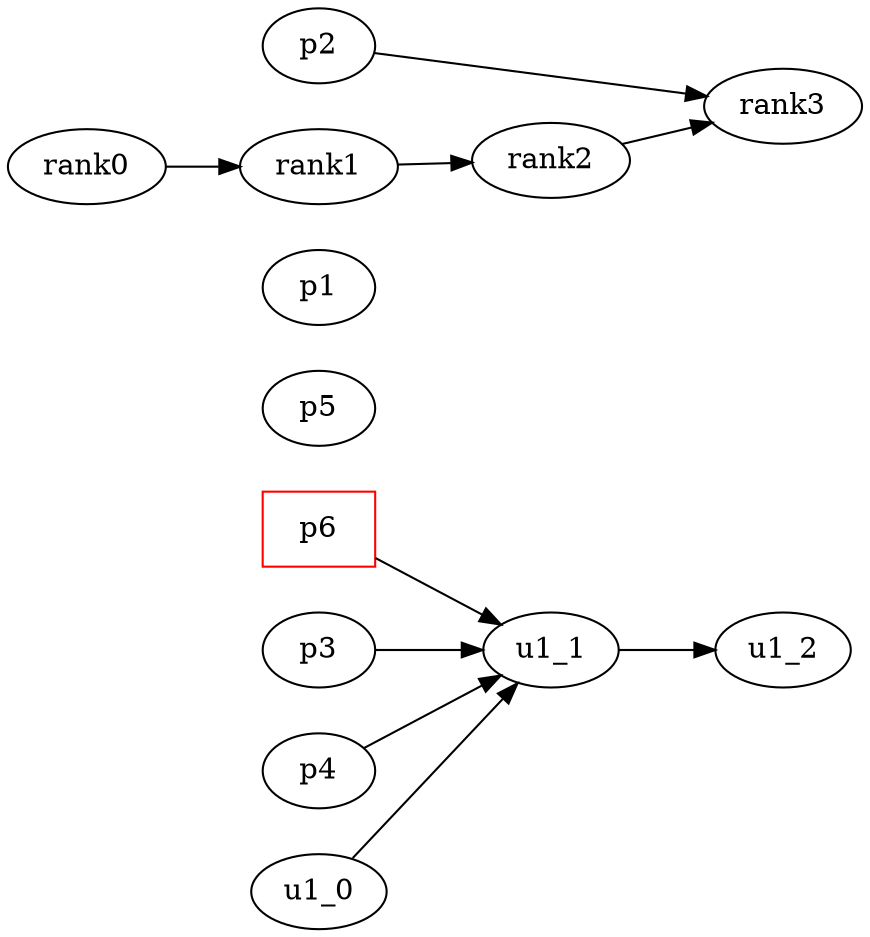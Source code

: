 digraph G {
nodesep=0.3;
rankdir=LR;
splines=False;
    p6 [shape="box"];

    p6 -> u1_1 [weight=10000000];
    p3 -> u1_1 [weight=10000000];
    p4 -> u1_1;

    // subgraph cluster_a1 {
    //     p1;
    //     p2;
    //     p3;
    // }

    // subgraph cluster_a2 {
    //     p4;
    //     p5;
    //     p6;
    // }


    u1_0 -> u1_1 [minlen=1];
    u1_1 -> u1_2;

    subgraph test {
        rank=same;
        subgraph cluster_1 {
            p4;
            p5;
            p6 [color=red];
        }

        subgraph cluster_2 {
            p1;
            p2;
            p3;
        }


        rank1;
    }


    rank0 -> rank1;
    rank1 -> rank2;
    rank2 -> rank3;
    p2 -> rank3;
}